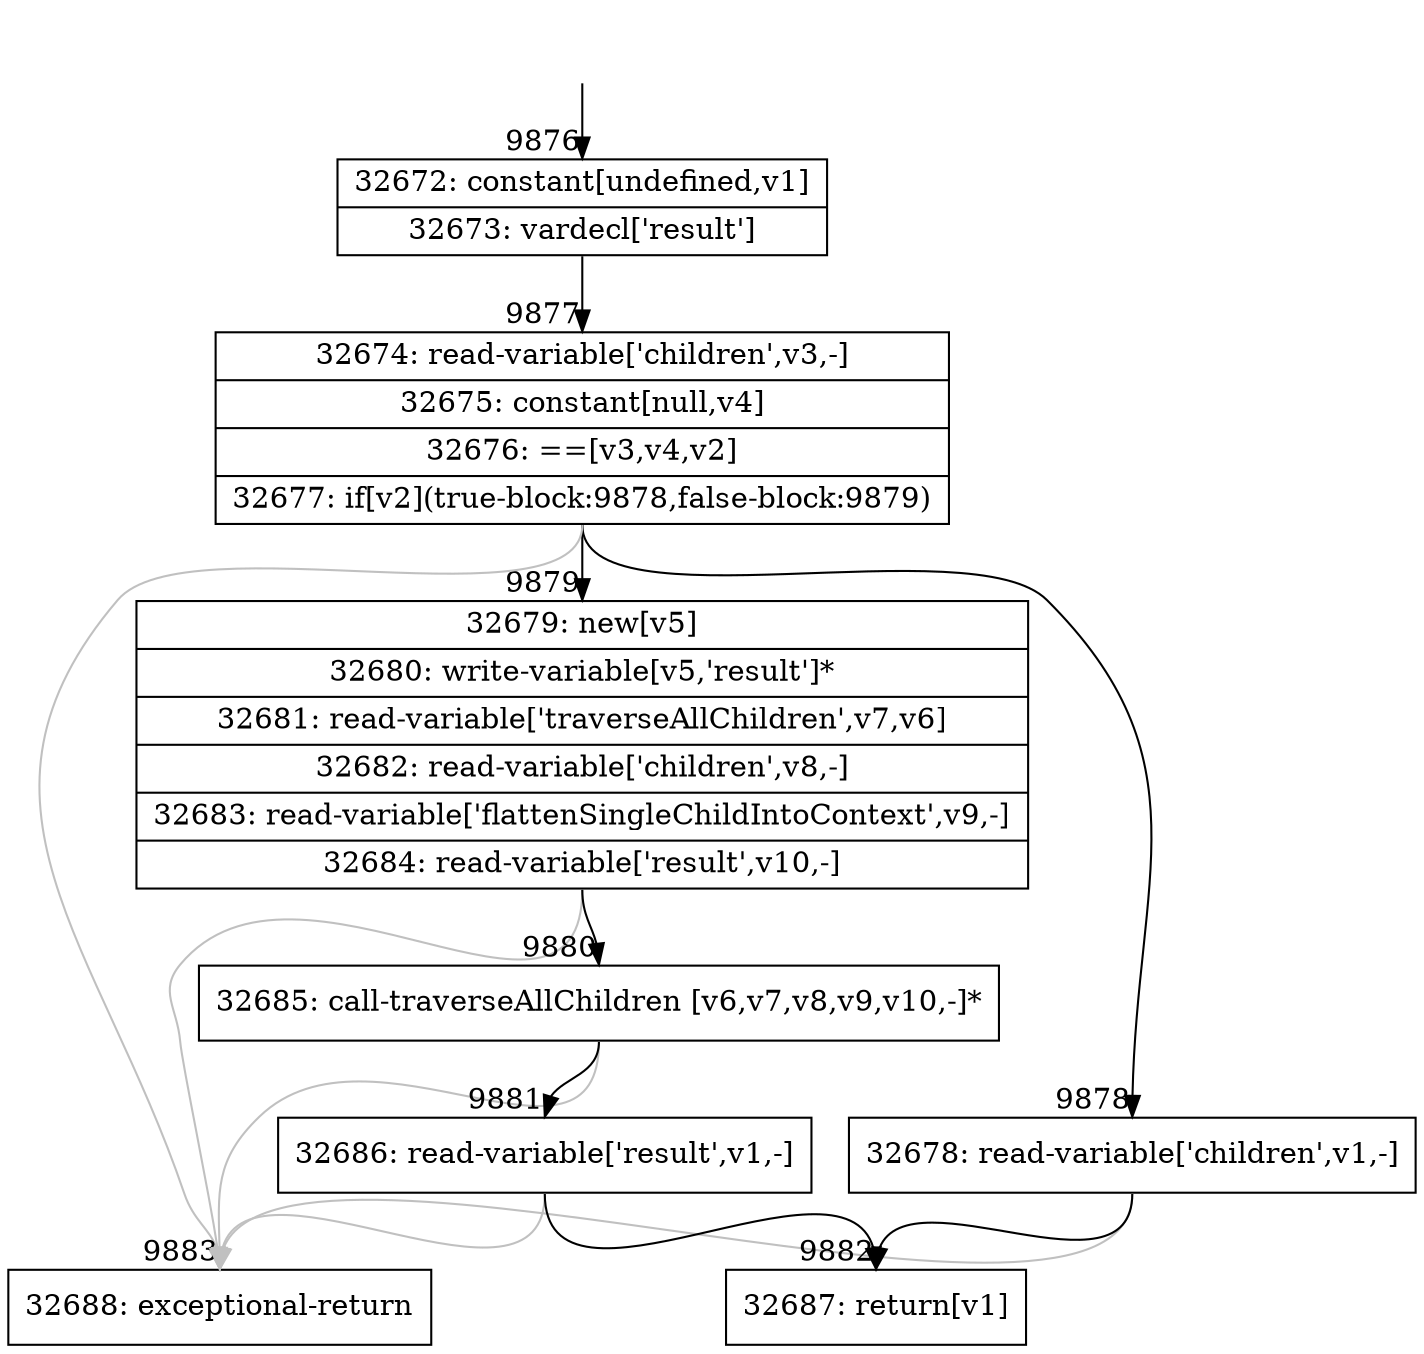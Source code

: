 digraph {
rankdir="TD"
BB_entry732[shape=none,label=""];
BB_entry732 -> BB9876 [tailport=s, headport=n, headlabel="    9876"]
BB9876 [shape=record label="{32672: constant[undefined,v1]|32673: vardecl['result']}" ] 
BB9876 -> BB9877 [tailport=s, headport=n, headlabel="      9877"]
BB9877 [shape=record label="{32674: read-variable['children',v3,-]|32675: constant[null,v4]|32676: ==[v3,v4,v2]|32677: if[v2](true-block:9878,false-block:9879)}" ] 
BB9877 -> BB9878 [tailport=s, headport=n, headlabel="      9878"]
BB9877 -> BB9879 [tailport=s, headport=n, headlabel="      9879"]
BB9877 -> BB9883 [tailport=s, headport=n, color=gray, headlabel="      9883"]
BB9878 [shape=record label="{32678: read-variable['children',v1,-]}" ] 
BB9878 -> BB9882 [tailport=s, headport=n, headlabel="      9882"]
BB9878 -> BB9883 [tailport=s, headport=n, color=gray]
BB9879 [shape=record label="{32679: new[v5]|32680: write-variable[v5,'result']*|32681: read-variable['traverseAllChildren',v7,v6]|32682: read-variable['children',v8,-]|32683: read-variable['flattenSingleChildIntoContext',v9,-]|32684: read-variable['result',v10,-]}" ] 
BB9879 -> BB9880 [tailport=s, headport=n, headlabel="      9880"]
BB9879 -> BB9883 [tailport=s, headport=n, color=gray]
BB9880 [shape=record label="{32685: call-traverseAllChildren [v6,v7,v8,v9,v10,-]*}" ] 
BB9880 -> BB9881 [tailport=s, headport=n, headlabel="      9881"]
BB9880 -> BB9883 [tailport=s, headport=n, color=gray]
BB9881 [shape=record label="{32686: read-variable['result',v1,-]}" ] 
BB9881 -> BB9882 [tailport=s, headport=n]
BB9881 -> BB9883 [tailport=s, headport=n, color=gray]
BB9882 [shape=record label="{32687: return[v1]}" ] 
BB9883 [shape=record label="{32688: exceptional-return}" ] 
//#$~ 17543
}
